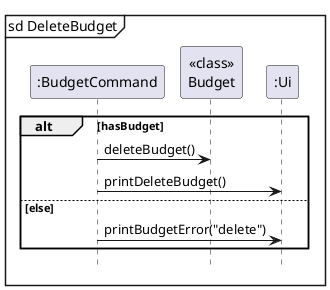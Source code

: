 @startuml

mainframe sd DeleteBudget
participant ":BudgetCommand" as BudgetCommand
participant "<<class>>\nBudget" as Budget
participant ":Ui" as Ui

alt hasBudget
    BudgetCommand -> Budget: deleteBudget()
    BudgetCommand -> Ui: printDeleteBudget()
else else
    BudgetCommand -> Ui: printBudgetError("delete")
end

hide footbox
@enduml